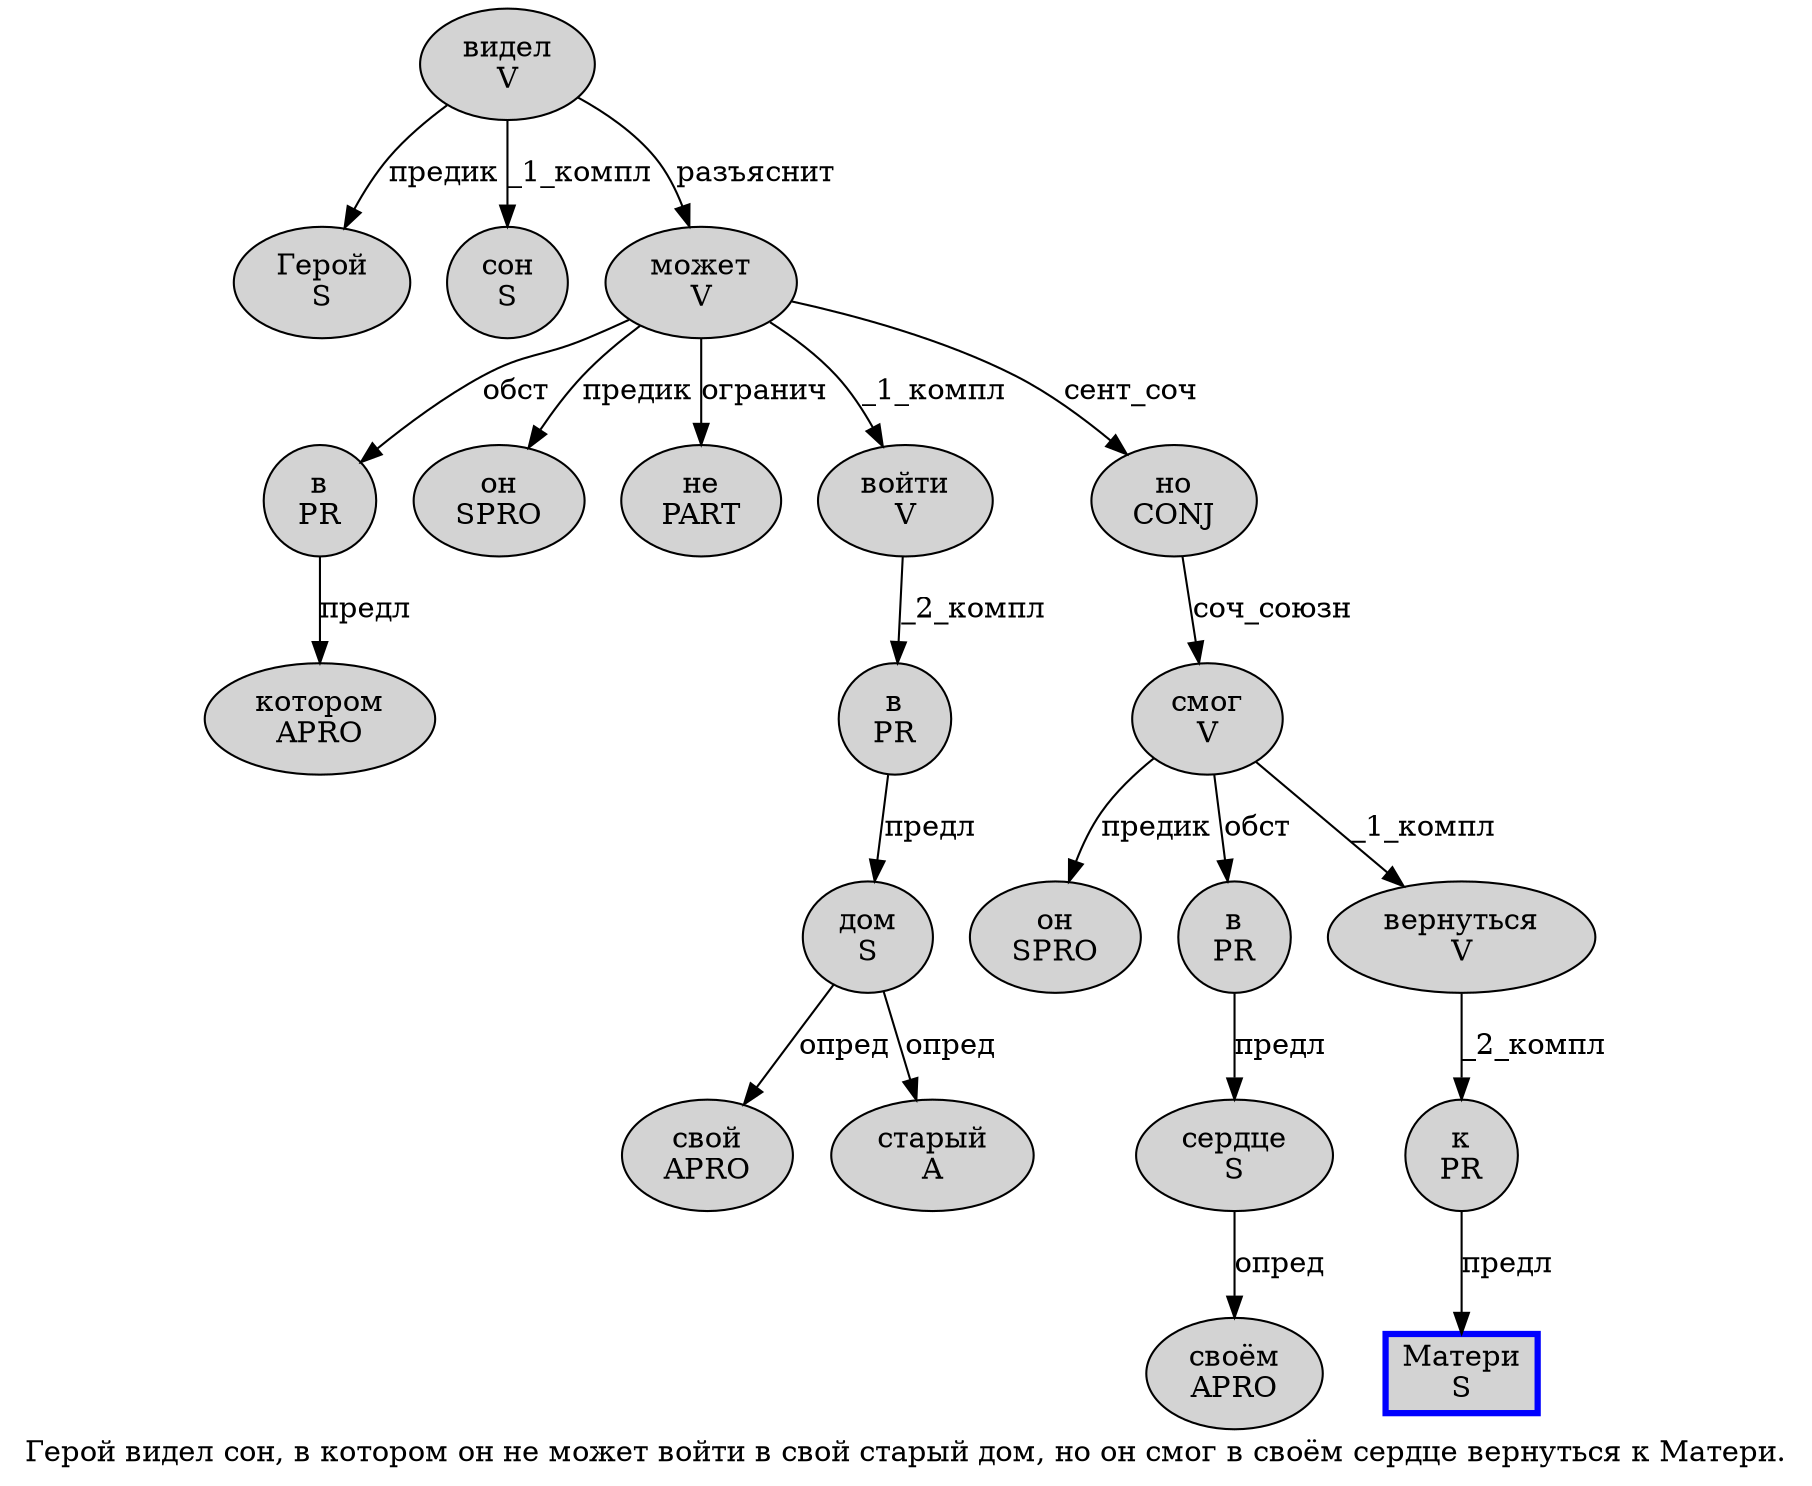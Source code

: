 digraph SENTENCE_2014 {
	graph [label="Герой видел сон, в котором он не может войти в свой старый дом, но он смог в своём сердце вернуться к Матери."]
	node [style=filled]
		0 [label="Герой
S" color="" fillcolor=lightgray penwidth=1 shape=ellipse]
		1 [label="видел
V" color="" fillcolor=lightgray penwidth=1 shape=ellipse]
		2 [label="сон
S" color="" fillcolor=lightgray penwidth=1 shape=ellipse]
		4 [label="в
PR" color="" fillcolor=lightgray penwidth=1 shape=ellipse]
		5 [label="котором
APRO" color="" fillcolor=lightgray penwidth=1 shape=ellipse]
		6 [label="он
SPRO" color="" fillcolor=lightgray penwidth=1 shape=ellipse]
		7 [label="не
PART" color="" fillcolor=lightgray penwidth=1 shape=ellipse]
		8 [label="может
V" color="" fillcolor=lightgray penwidth=1 shape=ellipse]
		9 [label="войти
V" color="" fillcolor=lightgray penwidth=1 shape=ellipse]
		10 [label="в
PR" color="" fillcolor=lightgray penwidth=1 shape=ellipse]
		11 [label="свой
APRO" color="" fillcolor=lightgray penwidth=1 shape=ellipse]
		12 [label="старый
A" color="" fillcolor=lightgray penwidth=1 shape=ellipse]
		13 [label="дом
S" color="" fillcolor=lightgray penwidth=1 shape=ellipse]
		15 [label="но
CONJ" color="" fillcolor=lightgray penwidth=1 shape=ellipse]
		16 [label="он
SPRO" color="" fillcolor=lightgray penwidth=1 shape=ellipse]
		17 [label="смог
V" color="" fillcolor=lightgray penwidth=1 shape=ellipse]
		18 [label="в
PR" color="" fillcolor=lightgray penwidth=1 shape=ellipse]
		19 [label="своём
APRO" color="" fillcolor=lightgray penwidth=1 shape=ellipse]
		20 [label="сердце
S" color="" fillcolor=lightgray penwidth=1 shape=ellipse]
		21 [label="вернуться
V" color="" fillcolor=lightgray penwidth=1 shape=ellipse]
		22 [label="к
PR" color="" fillcolor=lightgray penwidth=1 shape=ellipse]
		23 [label="Матери
S" color=blue fillcolor=lightgray penwidth=3 shape=box]
			8 -> 4 [label="обст"]
			8 -> 6 [label="предик"]
			8 -> 7 [label="огранич"]
			8 -> 9 [label="_1_компл"]
			8 -> 15 [label="сент_соч"]
			21 -> 22 [label="_2_компл"]
			10 -> 13 [label="предл"]
			9 -> 10 [label="_2_компл"]
			20 -> 19 [label="опред"]
			13 -> 11 [label="опред"]
			13 -> 12 [label="опред"]
			22 -> 23 [label="предл"]
			15 -> 17 [label="соч_союзн"]
			1 -> 0 [label="предик"]
			1 -> 2 [label="_1_компл"]
			1 -> 8 [label="разъяснит"]
			18 -> 20 [label="предл"]
			17 -> 16 [label="предик"]
			17 -> 18 [label="обст"]
			17 -> 21 [label="_1_компл"]
			4 -> 5 [label="предл"]
}